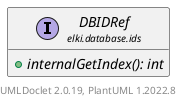 @startuml
    remove .*\.(Instance|Par|Parameterizer|Factory)$
    set namespaceSeparator none
    hide empty fields
    hide empty methods

    interface "<size:14>DBIDRef\n<size:10>elki.database.ids" as elki.database.ids.DBIDRef [[DBIDRef.html]] {
        {abstract} +internalGetIndex(): int
    }

    center footer UMLDoclet 2.0.19, PlantUML 1.2022.8
@enduml

